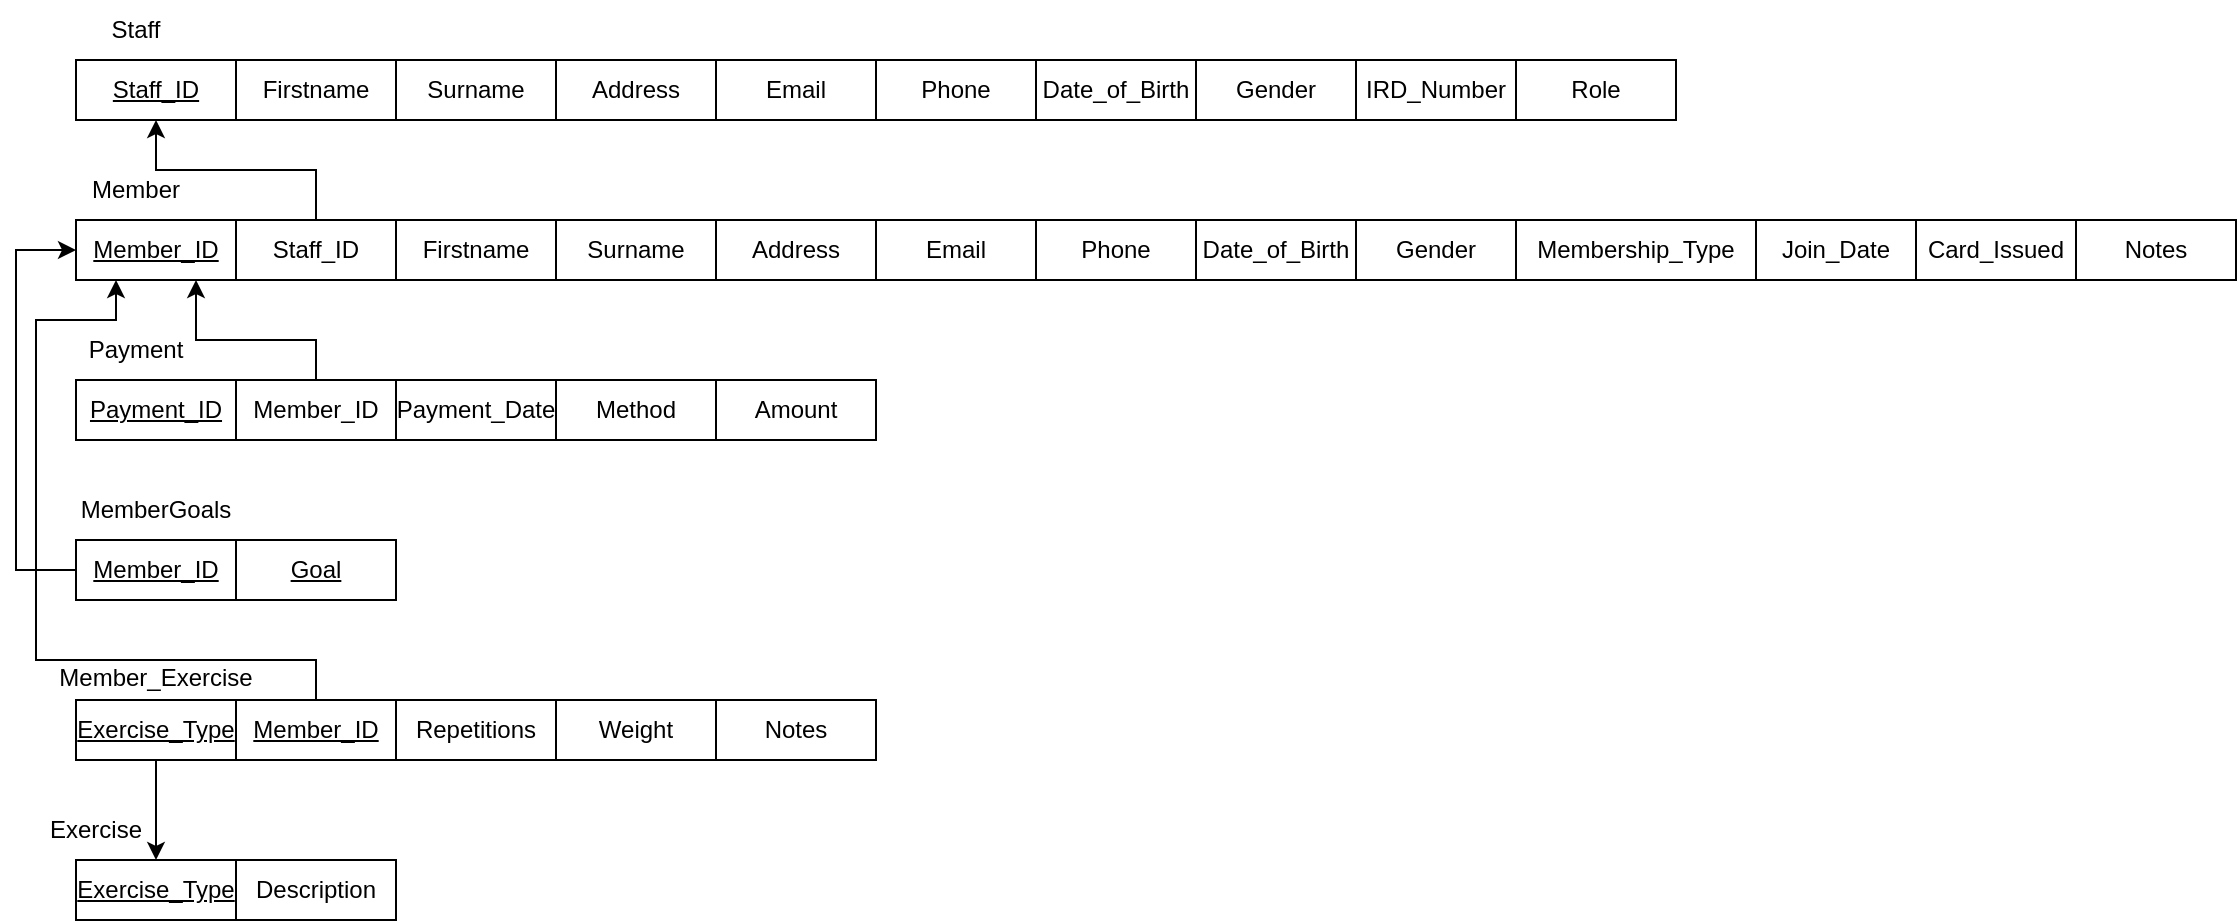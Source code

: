 <mxfile version="24.4.4" type="device">
  <diagram name="Page-1" id="JuKa3vVYESHZxocz3KoA">
    <mxGraphModel dx="1368" dy="761" grid="1" gridSize="10" guides="1" tooltips="1" connect="1" arrows="1" fold="1" page="1" pageScale="1" pageWidth="1169" pageHeight="827" math="0" shadow="0">
      <root>
        <mxCell id="0" />
        <mxCell id="1" parent="0" />
        <mxCell id="s8q1luHqGgCM1dZIzN4m-1" value="&lt;u&gt;Staff_ID&lt;/u&gt;" style="rounded=0;whiteSpace=wrap;html=1;" parent="1" vertex="1">
          <mxGeometry x="40" y="90" width="80" height="30" as="geometry" />
        </mxCell>
        <mxCell id="s8q1luHqGgCM1dZIzN4m-10" value="Firstname" style="rounded=0;whiteSpace=wrap;html=1;" parent="1" vertex="1">
          <mxGeometry x="120" y="90" width="80" height="30" as="geometry" />
        </mxCell>
        <mxCell id="s8q1luHqGgCM1dZIzN4m-12" value="Surname " style="rounded=0;whiteSpace=wrap;html=1;" parent="1" vertex="1">
          <mxGeometry x="200" y="90" width="80" height="30" as="geometry" />
        </mxCell>
        <mxCell id="s8q1luHqGgCM1dZIzN4m-14" value="Address" style="rounded=0;whiteSpace=wrap;html=1;" parent="1" vertex="1">
          <mxGeometry x="280" y="90" width="80" height="30" as="geometry" />
        </mxCell>
        <mxCell id="s8q1luHqGgCM1dZIzN4m-16" value="Email" style="rounded=0;whiteSpace=wrap;html=1;" parent="1" vertex="1">
          <mxGeometry x="360" y="90" width="80" height="30" as="geometry" />
        </mxCell>
        <mxCell id="s8q1luHqGgCM1dZIzN4m-18" value="Phone" style="rounded=0;whiteSpace=wrap;html=1;" parent="1" vertex="1">
          <mxGeometry x="440" y="90" width="80" height="30" as="geometry" />
        </mxCell>
        <mxCell id="s8q1luHqGgCM1dZIzN4m-20" value="Date_of_Birth" style="rounded=0;whiteSpace=wrap;html=1;" parent="1" vertex="1">
          <mxGeometry x="520" y="90" width="80" height="30" as="geometry" />
        </mxCell>
        <mxCell id="s8q1luHqGgCM1dZIzN4m-22" value="Gender" style="rounded=0;whiteSpace=wrap;html=1;" parent="1" vertex="1">
          <mxGeometry x="600" y="90" width="80" height="30" as="geometry" />
        </mxCell>
        <mxCell id="s8q1luHqGgCM1dZIzN4m-27" value="IRD_Number" style="rounded=0;whiteSpace=wrap;html=1;" parent="1" vertex="1">
          <mxGeometry x="680" y="90" width="80" height="30" as="geometry" />
        </mxCell>
        <mxCell id="s8q1luHqGgCM1dZIzN4m-29" value="Role" style="rounded=0;whiteSpace=wrap;html=1;" parent="1" vertex="1">
          <mxGeometry x="760" y="90" width="80" height="30" as="geometry" />
        </mxCell>
        <mxCell id="s8q1luHqGgCM1dZIzN4m-31" value="Staff" style="text;html=1;align=center;verticalAlign=middle;whiteSpace=wrap;rounded=0;" parent="1" vertex="1">
          <mxGeometry x="40" y="60" width="60" height="30" as="geometry" />
        </mxCell>
        <mxCell id="WaIhY8wcH4M4KrymIoQX-1" style="edgeStyle=orthogonalEdgeStyle;rounded=0;orthogonalLoop=1;jettySize=auto;html=1;" edge="1" parent="1" source="s8q1luHqGgCM1dZIzN4m-56" target="s8q1luHqGgCM1dZIzN4m-1">
          <mxGeometry relative="1" as="geometry" />
        </mxCell>
        <mxCell id="s8q1luHqGgCM1dZIzN4m-56" value="Staff_ID" style="rounded=0;whiteSpace=wrap;html=1;" parent="1" vertex="1">
          <mxGeometry x="120" y="170" width="80" height="30" as="geometry" />
        </mxCell>
        <mxCell id="s8q1luHqGgCM1dZIzN4m-57" value="Firstname" style="rounded=0;whiteSpace=wrap;html=1;" parent="1" vertex="1">
          <mxGeometry x="200" y="170" width="80" height="30" as="geometry" />
        </mxCell>
        <mxCell id="s8q1luHqGgCM1dZIzN4m-58" value="Surname " style="rounded=0;whiteSpace=wrap;html=1;" parent="1" vertex="1">
          <mxGeometry x="280" y="170" width="80" height="30" as="geometry" />
        </mxCell>
        <mxCell id="s8q1luHqGgCM1dZIzN4m-59" value="Address" style="rounded=0;whiteSpace=wrap;html=1;" parent="1" vertex="1">
          <mxGeometry x="360" y="170" width="80" height="30" as="geometry" />
        </mxCell>
        <mxCell id="s8q1luHqGgCM1dZIzN4m-60" value="Email" style="rounded=0;whiteSpace=wrap;html=1;" parent="1" vertex="1">
          <mxGeometry x="440" y="170" width="80" height="30" as="geometry" />
        </mxCell>
        <mxCell id="s8q1luHqGgCM1dZIzN4m-61" value="Phone" style="rounded=0;whiteSpace=wrap;html=1;" parent="1" vertex="1">
          <mxGeometry x="520" y="170" width="80" height="30" as="geometry" />
        </mxCell>
        <mxCell id="s8q1luHqGgCM1dZIzN4m-62" value="Date_of_Birth" style="rounded=0;whiteSpace=wrap;html=1;" parent="1" vertex="1">
          <mxGeometry x="600" y="170" width="80" height="30" as="geometry" />
        </mxCell>
        <mxCell id="s8q1luHqGgCM1dZIzN4m-63" value="Gender" style="rounded=0;whiteSpace=wrap;html=1;" parent="1" vertex="1">
          <mxGeometry x="680" y="170" width="80" height="30" as="geometry" />
        </mxCell>
        <mxCell id="s8q1luHqGgCM1dZIzN4m-64" value="Membership_Type" style="rounded=0;whiteSpace=wrap;html=1;" parent="1" vertex="1">
          <mxGeometry x="760" y="170" width="120" height="30" as="geometry" />
        </mxCell>
        <mxCell id="s8q1luHqGgCM1dZIzN4m-66" value="Member" style="text;html=1;align=center;verticalAlign=middle;whiteSpace=wrap;rounded=0;" parent="1" vertex="1">
          <mxGeometry x="40" y="140" width="60" height="30" as="geometry" />
        </mxCell>
        <mxCell id="s8q1luHqGgCM1dZIzN4m-68" value="&lt;u&gt;Payment_ID&lt;/u&gt;" style="rounded=0;whiteSpace=wrap;html=1;" parent="1" vertex="1">
          <mxGeometry x="40" y="250" width="80" height="30" as="geometry" />
        </mxCell>
        <mxCell id="s8q1luHqGgCM1dZIzN4m-69" value="Method" style="rounded=0;whiteSpace=wrap;html=1;" parent="1" vertex="1">
          <mxGeometry x="280" y="250" width="80" height="30" as="geometry" />
        </mxCell>
        <mxCell id="s8q1luHqGgCM1dZIzN4m-70" value="Amount" style="rounded=0;whiteSpace=wrap;html=1;" parent="1" vertex="1">
          <mxGeometry x="360" y="250" width="80" height="30" as="geometry" />
        </mxCell>
        <mxCell id="s8q1luHqGgCM1dZIzN4m-71" value="Payment" style="text;html=1;align=center;verticalAlign=middle;whiteSpace=wrap;rounded=0;" parent="1" vertex="1">
          <mxGeometry x="40" y="220" width="60" height="30" as="geometry" />
        </mxCell>
        <mxCell id="s8q1luHqGgCM1dZIzN4m-72" value="Payment_Date" style="rounded=0;whiteSpace=wrap;html=1;" parent="1" vertex="1">
          <mxGeometry x="200" y="250" width="80" height="30" as="geometry" />
        </mxCell>
        <mxCell id="s8q1luHqGgCM1dZIzN4m-73" value="&lt;u&gt;Member_ID&lt;/u&gt;" style="rounded=0;whiteSpace=wrap;html=1;" parent="1" vertex="1">
          <mxGeometry x="40" y="330" width="80" height="30" as="geometry" />
        </mxCell>
        <mxCell id="s8q1luHqGgCM1dZIzN4m-76" value="MemberGoals" style="text;html=1;align=center;verticalAlign=middle;whiteSpace=wrap;rounded=0;" parent="1" vertex="1">
          <mxGeometry x="50" y="300" width="60" height="30" as="geometry" />
        </mxCell>
        <mxCell id="s8q1luHqGgCM1dZIzN4m-77" value="&lt;u&gt;Goal&lt;/u&gt;" style="rounded=0;whiteSpace=wrap;html=1;" parent="1" vertex="1">
          <mxGeometry x="120" y="330" width="80" height="30" as="geometry" />
        </mxCell>
        <mxCell id="s8q1luHqGgCM1dZIzN4m-83" value="&lt;u&gt;Member_ID&lt;/u&gt;" style="rounded=0;whiteSpace=wrap;html=1;" parent="1" vertex="1">
          <mxGeometry x="120" y="410" width="80" height="30" as="geometry" />
        </mxCell>
        <mxCell id="s8q1luHqGgCM1dZIzN4m-84" value="Repetitions" style="rounded=0;whiteSpace=wrap;html=1;" parent="1" vertex="1">
          <mxGeometry x="200" y="410" width="80" height="30" as="geometry" />
        </mxCell>
        <mxCell id="s8q1luHqGgCM1dZIzN4m-85" value="Weight" style="rounded=0;whiteSpace=wrap;html=1;" parent="1" vertex="1">
          <mxGeometry x="280" y="410" width="80" height="30" as="geometry" />
        </mxCell>
        <mxCell id="s8q1luHqGgCM1dZIzN4m-86" value="Notes" style="rounded=0;whiteSpace=wrap;html=1;" parent="1" vertex="1">
          <mxGeometry x="360" y="410" width="80" height="30" as="geometry" />
        </mxCell>
        <mxCell id="s8q1luHqGgCM1dZIzN4m-93" value="Member_Exercise" style="text;html=1;align=center;verticalAlign=middle;whiteSpace=wrap;rounded=0;" parent="1" vertex="1">
          <mxGeometry x="50" y="384" width="60" height="30" as="geometry" />
        </mxCell>
        <mxCell id="PDZ2VPRUaEGeKdq943T7-7" style="edgeStyle=orthogonalEdgeStyle;rounded=0;orthogonalLoop=1;jettySize=auto;html=1;" parent="1" source="s8q1luHqGgCM1dZIzN4m-94" target="PDZ2VPRUaEGeKdq943T7-5" edge="1">
          <mxGeometry relative="1" as="geometry" />
        </mxCell>
        <mxCell id="s8q1luHqGgCM1dZIzN4m-94" value="&lt;u&gt;Exercise_Type&lt;/u&gt;" style="rounded=0;whiteSpace=wrap;html=1;" parent="1" vertex="1">
          <mxGeometry x="40" y="410" width="80" height="30" as="geometry" />
        </mxCell>
        <mxCell id="s8q1luHqGgCM1dZIzN4m-67" value="&lt;u&gt;Member_ID&lt;/u&gt;" style="rounded=0;whiteSpace=wrap;html=1;" parent="1" vertex="1">
          <mxGeometry x="40" y="170" width="80" height="30" as="geometry" />
        </mxCell>
        <mxCell id="s8q1luHqGgCM1dZIzN4m-101" value="Member_ID" style="rounded=0;whiteSpace=wrap;html=1;" parent="1" vertex="1">
          <mxGeometry x="120" y="250" width="80" height="30" as="geometry" />
        </mxCell>
        <mxCell id="s8q1luHqGgCM1dZIzN4m-105" value="" style="endArrow=classic;html=1;rounded=0;exitX=0;exitY=0.5;exitDx=0;exitDy=0;entryX=0;entryY=0.5;entryDx=0;entryDy=0;" parent="1" source="s8q1luHqGgCM1dZIzN4m-73" target="s8q1luHqGgCM1dZIzN4m-67" edge="1">
          <mxGeometry width="50" height="50" relative="1" as="geometry">
            <mxPoint x="100" y="440" as="sourcePoint" />
            <mxPoint x="150" y="390" as="targetPoint" />
            <Array as="points">
              <mxPoint x="10" y="345" />
              <mxPoint x="10" y="185" />
            </Array>
          </mxGeometry>
        </mxCell>
        <mxCell id="s8q1luHqGgCM1dZIzN4m-107" value="" style="endArrow=classic;html=1;rounded=0;exitX=0.5;exitY=0;exitDx=0;exitDy=0;entryX=0.75;entryY=1;entryDx=0;entryDy=0;" parent="1" source="s8q1luHqGgCM1dZIzN4m-101" target="s8q1luHqGgCM1dZIzN4m-67" edge="1">
          <mxGeometry width="50" height="50" relative="1" as="geometry">
            <mxPoint x="520" y="330" as="sourcePoint" />
            <mxPoint x="570" y="280" as="targetPoint" />
            <Array as="points">
              <mxPoint x="160" y="230" />
              <mxPoint x="100" y="230" />
            </Array>
          </mxGeometry>
        </mxCell>
        <mxCell id="s8q1luHqGgCM1dZIzN4m-109" value="" style="endArrow=classic;html=1;rounded=0;exitX=0.5;exitY=0;exitDx=0;exitDy=0;entryX=0.25;entryY=1;entryDx=0;entryDy=0;" parent="1" source="s8q1luHqGgCM1dZIzN4m-83" target="s8q1luHqGgCM1dZIzN4m-67" edge="1">
          <mxGeometry width="50" height="50" relative="1" as="geometry">
            <mxPoint x="60" y="530" as="sourcePoint" />
            <mxPoint x="110" y="480" as="targetPoint" />
            <Array as="points">
              <mxPoint x="160" y="390" />
              <mxPoint x="20" y="390" />
              <mxPoint x="20" y="220" />
              <mxPoint x="60" y="220" />
            </Array>
          </mxGeometry>
        </mxCell>
        <mxCell id="s8q1luHqGgCM1dZIzN4m-112" value="Join_Date" style="rounded=0;whiteSpace=wrap;html=1;" parent="1" vertex="1">
          <mxGeometry x="880" y="170" width="80" height="30" as="geometry" />
        </mxCell>
        <mxCell id="s8q1luHqGgCM1dZIzN4m-113" value="Card_Issued" style="rounded=0;whiteSpace=wrap;html=1;" parent="1" vertex="1">
          <mxGeometry x="960" y="170" width="80" height="30" as="geometry" />
        </mxCell>
        <mxCell id="s8q1luHqGgCM1dZIzN4m-114" value="Notes" style="rounded=0;whiteSpace=wrap;html=1;" parent="1" vertex="1">
          <mxGeometry x="1040" y="170" width="80" height="30" as="geometry" />
        </mxCell>
        <mxCell id="PDZ2VPRUaEGeKdq943T7-1" value="Description" style="rounded=0;whiteSpace=wrap;html=1;" parent="1" vertex="1">
          <mxGeometry x="120" y="490" width="80" height="30" as="geometry" />
        </mxCell>
        <mxCell id="PDZ2VPRUaEGeKdq943T7-5" value="&lt;u&gt;Exercise_Type&lt;/u&gt;" style="rounded=0;whiteSpace=wrap;html=1;" parent="1" vertex="1">
          <mxGeometry x="40" y="490" width="80" height="30" as="geometry" />
        </mxCell>
        <mxCell id="PDZ2VPRUaEGeKdq943T7-6" value="Exercise" style="text;html=1;align=center;verticalAlign=middle;whiteSpace=wrap;rounded=0;" parent="1" vertex="1">
          <mxGeometry x="20" y="460" width="60" height="30" as="geometry" />
        </mxCell>
      </root>
    </mxGraphModel>
  </diagram>
</mxfile>
